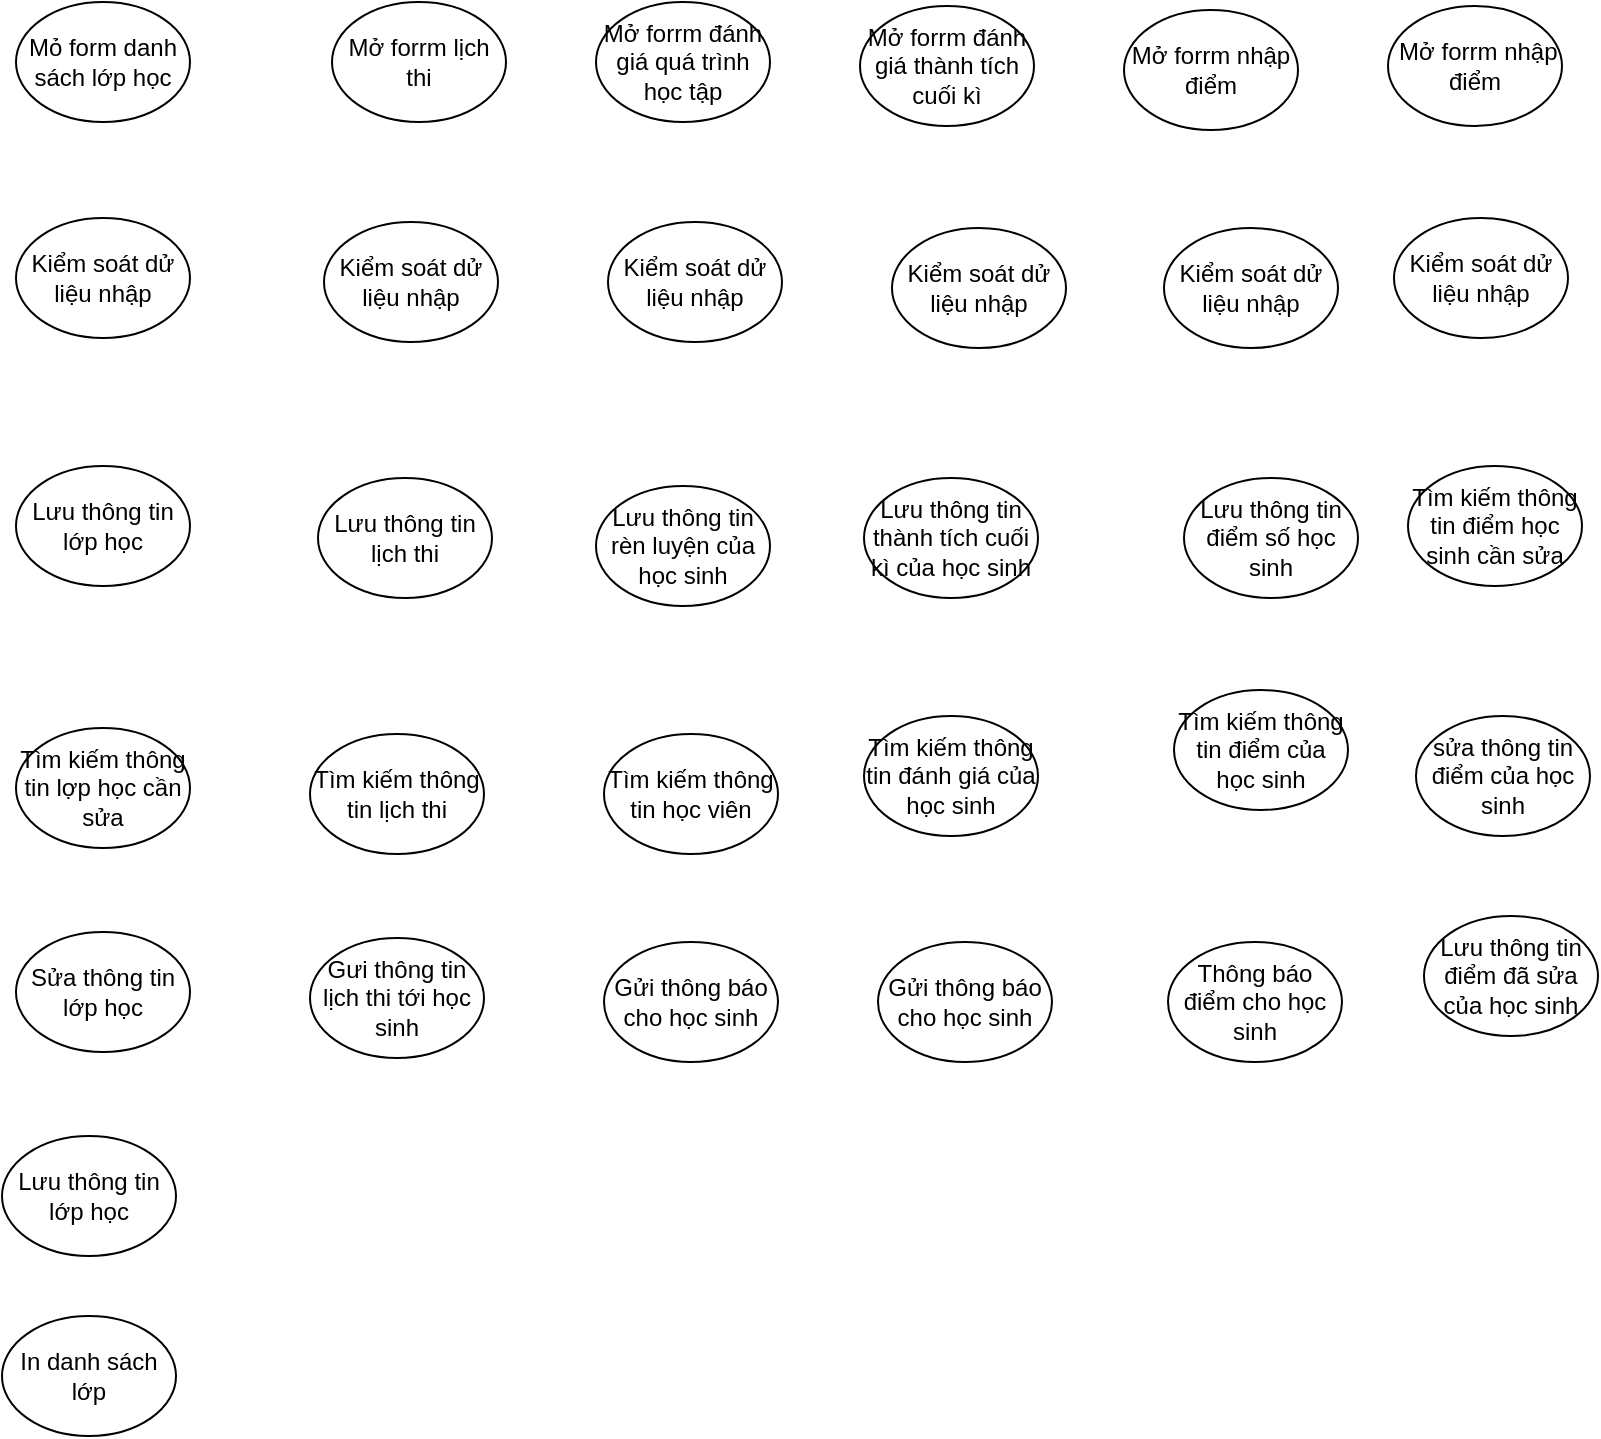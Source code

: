 <mxfile version="14.6.5" type="github">
  <diagram id="HRCuB91BgMO6bVFM-XJB" name="Page-1">
    <mxGraphModel dx="1369" dy="776" grid="0" gridSize="10" guides="1" tooltips="1" connect="1" arrows="1" fold="1" page="1" pageScale="1" pageWidth="1169" pageHeight="827" background="#ffffff" math="0" shadow="0">
      <root>
        <mxCell id="0" />
        <mxCell id="1" parent="0" />
        <mxCell id="DQdRa_5wAz6dzVsRlKzh-1" value="Mỏ form danh sách lớp học" style="ellipse;whiteSpace=wrap;html=1;" vertex="1" parent="1">
          <mxGeometry x="176" y="138" width="87" height="60" as="geometry" />
        </mxCell>
        <mxCell id="DQdRa_5wAz6dzVsRlKzh-3" value="Mở forrm lịch thi" style="ellipse;whiteSpace=wrap;html=1;" vertex="1" parent="1">
          <mxGeometry x="334" y="138" width="87" height="60" as="geometry" />
        </mxCell>
        <mxCell id="DQdRa_5wAz6dzVsRlKzh-4" value="Mở forrm đánh giá quá trình học tập" style="ellipse;whiteSpace=wrap;html=1;" vertex="1" parent="1">
          <mxGeometry x="466" y="138" width="87" height="60" as="geometry" />
        </mxCell>
        <mxCell id="DQdRa_5wAz6dzVsRlKzh-5" value="Mở forrm đánh giá thành tích cuối kì" style="ellipse;whiteSpace=wrap;html=1;" vertex="1" parent="1">
          <mxGeometry x="598" y="140" width="87" height="60" as="geometry" />
        </mxCell>
        <mxCell id="DQdRa_5wAz6dzVsRlKzh-6" value="Mở forrm nhập điểm" style="ellipse;whiteSpace=wrap;html=1;" vertex="1" parent="1">
          <mxGeometry x="730" y="142" width="87" height="60" as="geometry" />
        </mxCell>
        <mxCell id="DQdRa_5wAz6dzVsRlKzh-7" value="&amp;nbsp;Mở forrm nhập điểm" style="ellipse;whiteSpace=wrap;html=1;" vertex="1" parent="1">
          <mxGeometry x="862" y="140" width="87" height="60" as="geometry" />
        </mxCell>
        <mxCell id="DQdRa_5wAz6dzVsRlKzh-8" value="Kiểm soát dử liệu nhập" style="ellipse;whiteSpace=wrap;html=1;" vertex="1" parent="1">
          <mxGeometry x="176" y="246" width="87" height="60" as="geometry" />
        </mxCell>
        <mxCell id="DQdRa_5wAz6dzVsRlKzh-9" value="Lưu thông tin lớp học" style="ellipse;whiteSpace=wrap;html=1;" vertex="1" parent="1">
          <mxGeometry x="176" y="370" width="87" height="60" as="geometry" />
        </mxCell>
        <mxCell id="DQdRa_5wAz6dzVsRlKzh-10" value="Tìm kiếm thông tin lợp học cần sửa" style="ellipse;whiteSpace=wrap;html=1;" vertex="1" parent="1">
          <mxGeometry x="176" y="501" width="87" height="60" as="geometry" />
        </mxCell>
        <mxCell id="DQdRa_5wAz6dzVsRlKzh-11" value="Sửa thông tin lớp học" style="ellipse;whiteSpace=wrap;html=1;" vertex="1" parent="1">
          <mxGeometry x="176" y="603" width="87" height="60" as="geometry" />
        </mxCell>
        <mxCell id="DQdRa_5wAz6dzVsRlKzh-12" value="Lưu thông tin lớp học" style="ellipse;whiteSpace=wrap;html=1;" vertex="1" parent="1">
          <mxGeometry x="169" y="705" width="87" height="60" as="geometry" />
        </mxCell>
        <mxCell id="DQdRa_5wAz6dzVsRlKzh-13" value="In danh sách lớp" style="ellipse;whiteSpace=wrap;html=1;" vertex="1" parent="1">
          <mxGeometry x="169" y="795" width="87" height="60" as="geometry" />
        </mxCell>
        <mxCell id="DQdRa_5wAz6dzVsRlKzh-15" value="Lưu thông tin lịch thi" style="ellipse;whiteSpace=wrap;html=1;" vertex="1" parent="1">
          <mxGeometry x="327" y="376" width="87" height="60" as="geometry" />
        </mxCell>
        <mxCell id="DQdRa_5wAz6dzVsRlKzh-16" value="Tìm kiếm thông tin lịch thi" style="ellipse;whiteSpace=wrap;html=1;" vertex="1" parent="1">
          <mxGeometry x="323" y="504" width="87" height="60" as="geometry" />
        </mxCell>
        <mxCell id="DQdRa_5wAz6dzVsRlKzh-17" value="Gưi thông tin lịch thi tới học sinh" style="ellipse;whiteSpace=wrap;html=1;" vertex="1" parent="1">
          <mxGeometry x="323" y="606" width="87" height="60" as="geometry" />
        </mxCell>
        <mxCell id="DQdRa_5wAz6dzVsRlKzh-18" value="Kiểm soát dử liệu nhập" style="ellipse;whiteSpace=wrap;html=1;" vertex="1" parent="1">
          <mxGeometry x="330" y="248" width="87" height="60" as="geometry" />
        </mxCell>
        <mxCell id="DQdRa_5wAz6dzVsRlKzh-19" value="Kiểm soát dử liệu nhập" style="ellipse;whiteSpace=wrap;html=1;" vertex="1" parent="1">
          <mxGeometry x="472" y="248" width="87" height="60" as="geometry" />
        </mxCell>
        <mxCell id="DQdRa_5wAz6dzVsRlKzh-20" value="Kiểm soát dử liệu nhập" style="ellipse;whiteSpace=wrap;html=1;" vertex="1" parent="1">
          <mxGeometry x="614" y="251" width="87" height="60" as="geometry" />
        </mxCell>
        <mxCell id="DQdRa_5wAz6dzVsRlKzh-21" value="Kiểm soát dử liệu nhập" style="ellipse;whiteSpace=wrap;html=1;" vertex="1" parent="1">
          <mxGeometry x="750" y="251" width="87" height="60" as="geometry" />
        </mxCell>
        <mxCell id="DQdRa_5wAz6dzVsRlKzh-22" value="Kiểm soát dử liệu nhập" style="ellipse;whiteSpace=wrap;html=1;" vertex="1" parent="1">
          <mxGeometry x="865" y="246" width="87" height="60" as="geometry" />
        </mxCell>
        <mxCell id="DQdRa_5wAz6dzVsRlKzh-23" value="Tìm kiếm thông tin học viên" style="ellipse;whiteSpace=wrap;html=1;" vertex="1" parent="1">
          <mxGeometry x="470" y="504" width="87" height="60" as="geometry" />
        </mxCell>
        <mxCell id="DQdRa_5wAz6dzVsRlKzh-24" value="Lưu thông tin rèn luyện của học sinh" style="ellipse;whiteSpace=wrap;html=1;" vertex="1" parent="1">
          <mxGeometry x="466" y="380" width="87" height="60" as="geometry" />
        </mxCell>
        <mxCell id="DQdRa_5wAz6dzVsRlKzh-25" value="Gửi thông báo cho học sinh" style="ellipse;whiteSpace=wrap;html=1;" vertex="1" parent="1">
          <mxGeometry x="470" y="608" width="87" height="60" as="geometry" />
        </mxCell>
        <mxCell id="DQdRa_5wAz6dzVsRlKzh-27" value="Lưu thông tin thành tích cuối kì của học sinh" style="ellipse;whiteSpace=wrap;html=1;" vertex="1" parent="1">
          <mxGeometry x="600" y="376" width="87" height="60" as="geometry" />
        </mxCell>
        <mxCell id="DQdRa_5wAz6dzVsRlKzh-28" value="Tìm kiếm thông tin đánh giá của học sinh" style="ellipse;whiteSpace=wrap;html=1;" vertex="1" parent="1">
          <mxGeometry x="600" y="495" width="87" height="60" as="geometry" />
        </mxCell>
        <mxCell id="DQdRa_5wAz6dzVsRlKzh-29" value="Gửi thông báo cho học sinh" style="ellipse;whiteSpace=wrap;html=1;" vertex="1" parent="1">
          <mxGeometry x="607" y="608" width="87" height="60" as="geometry" />
        </mxCell>
        <mxCell id="DQdRa_5wAz6dzVsRlKzh-30" value="Lưu thông tin điểm số học sinh" style="ellipse;whiteSpace=wrap;html=1;" vertex="1" parent="1">
          <mxGeometry x="760" y="376" width="87" height="60" as="geometry" />
        </mxCell>
        <mxCell id="DQdRa_5wAz6dzVsRlKzh-31" value="Tìm kiếm thông tin điểm của học sinh" style="ellipse;whiteSpace=wrap;html=1;" vertex="1" parent="1">
          <mxGeometry x="755" y="482" width="87" height="60" as="geometry" />
        </mxCell>
        <mxCell id="DQdRa_5wAz6dzVsRlKzh-32" value="Thông báo điểm cho học sinh" style="ellipse;whiteSpace=wrap;html=1;" vertex="1" parent="1">
          <mxGeometry x="752" y="608" width="87" height="60" as="geometry" />
        </mxCell>
        <mxCell id="DQdRa_5wAz6dzVsRlKzh-33" value="Tìm kiếm thông tin điểm học sinh cần sửa" style="ellipse;whiteSpace=wrap;html=1;" vertex="1" parent="1">
          <mxGeometry x="872" y="370" width="87" height="60" as="geometry" />
        </mxCell>
        <mxCell id="DQdRa_5wAz6dzVsRlKzh-34" value="sửa thông tin điểm của học sinh" style="ellipse;whiteSpace=wrap;html=1;" vertex="1" parent="1">
          <mxGeometry x="876" y="495" width="87" height="60" as="geometry" />
        </mxCell>
        <mxCell id="DQdRa_5wAz6dzVsRlKzh-35" value="Lưu thông tin điểm đã sửa của học sinh" style="ellipse;whiteSpace=wrap;html=1;" vertex="1" parent="1">
          <mxGeometry x="880" y="595" width="87" height="60" as="geometry" />
        </mxCell>
      </root>
    </mxGraphModel>
  </diagram>
</mxfile>
